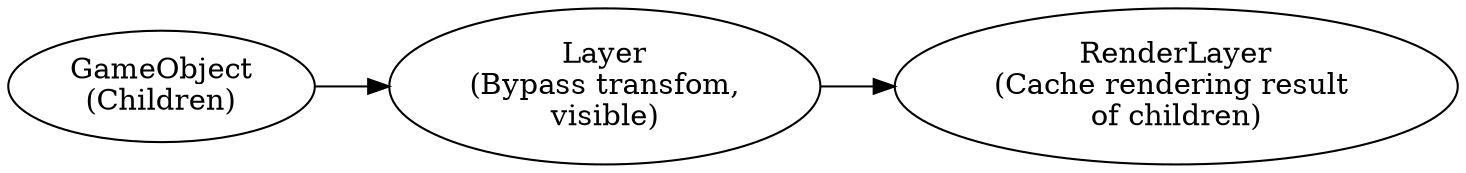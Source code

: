digraph ClassTree {
    graph [rankdir=LR]

    GameObject[label="GameObject\n(Children)"]
    GOLayer[label="Layer\n(Bypass transfom,\nvisible)"]
    RenderLayer[label="RenderLayer\n(Cache rendering result \nof children)"]

    GameObject -> GOLayer -> RenderLayer
}